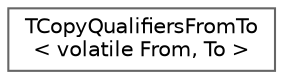 digraph "Graphical Class Hierarchy"
{
 // INTERACTIVE_SVG=YES
 // LATEX_PDF_SIZE
  bgcolor="transparent";
  edge [fontname=Helvetica,fontsize=10,labelfontname=Helvetica,labelfontsize=10];
  node [fontname=Helvetica,fontsize=10,shape=box,height=0.2,width=0.4];
  rankdir="LR";
  Node0 [id="Node000000",label="TCopyQualifiersFromTo\l\< volatile From, To \>",height=0.2,width=0.4,color="grey40", fillcolor="white", style="filled",URL="$dd/d05/structTCopyQualifiersFromTo_3_01volatile_01From_00_01To_01_4.html",tooltip=" "];
}
